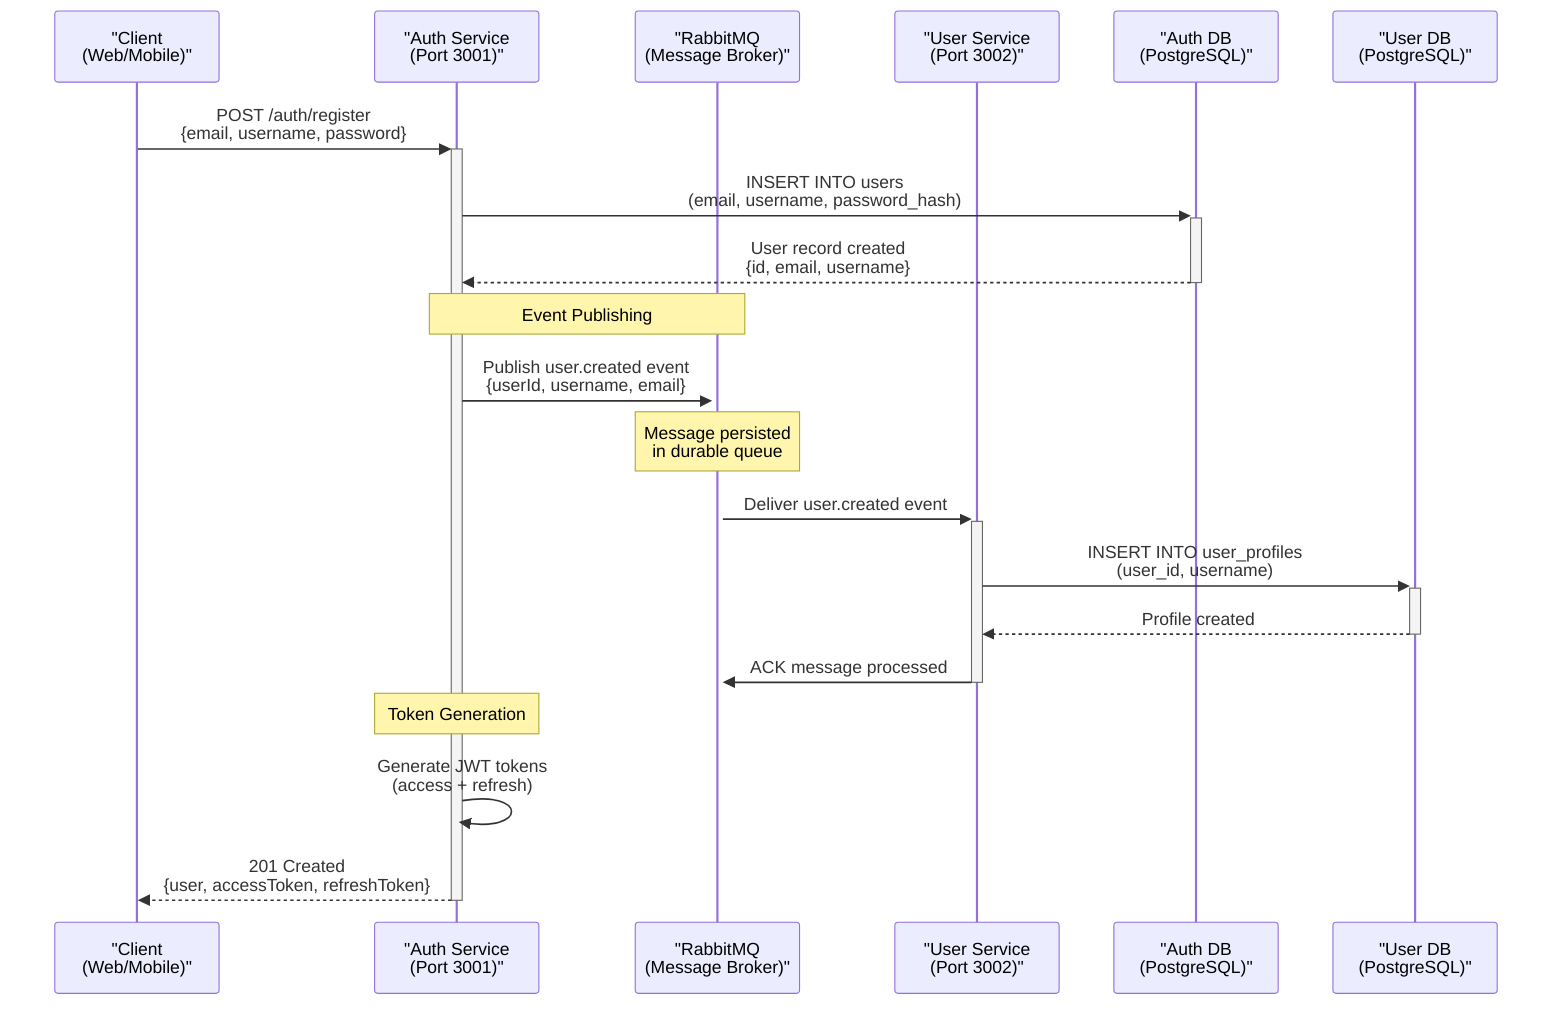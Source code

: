 sequenceDiagram
    participant C as "Client<br/>(Web/Mobile)"
    participant A as "Auth Service<br/>(Port 3001)"
    participant R as "RabbitMQ<br/>(Message Broker)"
    participant U as "User Service<br/>(Port 3002)"
    participant DB1 as "Auth DB<br/>(PostgreSQL)"
    participant DB2 as "User DB<br/>(PostgreSQL)"

    C->>+A: POST /auth/register<br/>{email, username, password}
    A->>+DB1: INSERT INTO users<br/>(email, username, password_hash)
    DB1-->>-A: User record created<br/>{id, email, username}
    
    Note over A,R: Event Publishing
    A->>+R: Publish user.created event<br/>{userId, username, email}
    Note over R: Message persisted<br/>in durable queue
    
    R->>+U: Deliver user.created event
    U->>+DB2: INSERT INTO user_profiles<br/>(user_id, username)
    DB2-->>-U: Profile created
    U->>-R: ACK message processed
    
    Note over A: Token Generation
    A->>A: Generate JWT tokens<br/>(access + refresh)
    A-->>-C: 201 Created<br/>{user, accessToken, refreshToken}